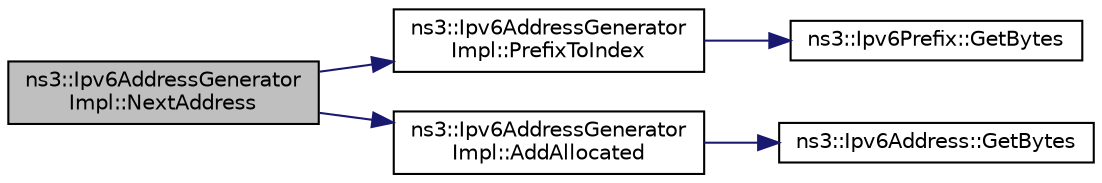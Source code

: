 digraph "ns3::Ipv6AddressGeneratorImpl::NextAddress"
{
  edge [fontname="Helvetica",fontsize="10",labelfontname="Helvetica",labelfontsize="10"];
  node [fontname="Helvetica",fontsize="10",shape=record];
  rankdir="LR";
  Node1 [label="ns3::Ipv6AddressGenerator\lImpl::NextAddress",height=0.2,width=0.4,color="black", fillcolor="grey75", style="filled", fontcolor="black"];
  Node1 -> Node2 [color="midnightblue",fontsize="10",style="solid"];
  Node2 [label="ns3::Ipv6AddressGenerator\lImpl::PrefixToIndex",height=0.2,width=0.4,color="black", fillcolor="white", style="filled",URL="$d0/d91/classns3_1_1Ipv6AddressGeneratorImpl.html#a0dbdd6e1547463c189a0e82251557e44",tooltip="Create an index number for the prefix. "];
  Node2 -> Node3 [color="midnightblue",fontsize="10",style="solid"];
  Node3 [label="ns3::Ipv6Prefix::GetBytes",height=0.2,width=0.4,color="black", fillcolor="white", style="filled",URL="$dd/d0a/classns3_1_1Ipv6Prefix.html#aee4e14fef845e90b52cd506d41b7695a",tooltip="Get the bytes corresponding to the prefix. "];
  Node1 -> Node4 [color="midnightblue",fontsize="10",style="solid"];
  Node4 [label="ns3::Ipv6AddressGenerator\lImpl::AddAllocated",height=0.2,width=0.4,color="black", fillcolor="white", style="filled",URL="$d0/d91/classns3_1_1Ipv6AddressGeneratorImpl.html#a66afcc32c159fb8d9b227a22ef9878d5",tooltip="Add the Ipv6Address to the list of IPv6 entries. "];
  Node4 -> Node5 [color="midnightblue",fontsize="10",style="solid"];
  Node5 [label="ns3::Ipv6Address::GetBytes",height=0.2,width=0.4,color="black", fillcolor="white", style="filled",URL="$d5/de6/classns3_1_1Ipv6Address.html#ab0584d5f11901b3a560be98afe358648",tooltip="Get the bytes corresponding to the address. "];
}

